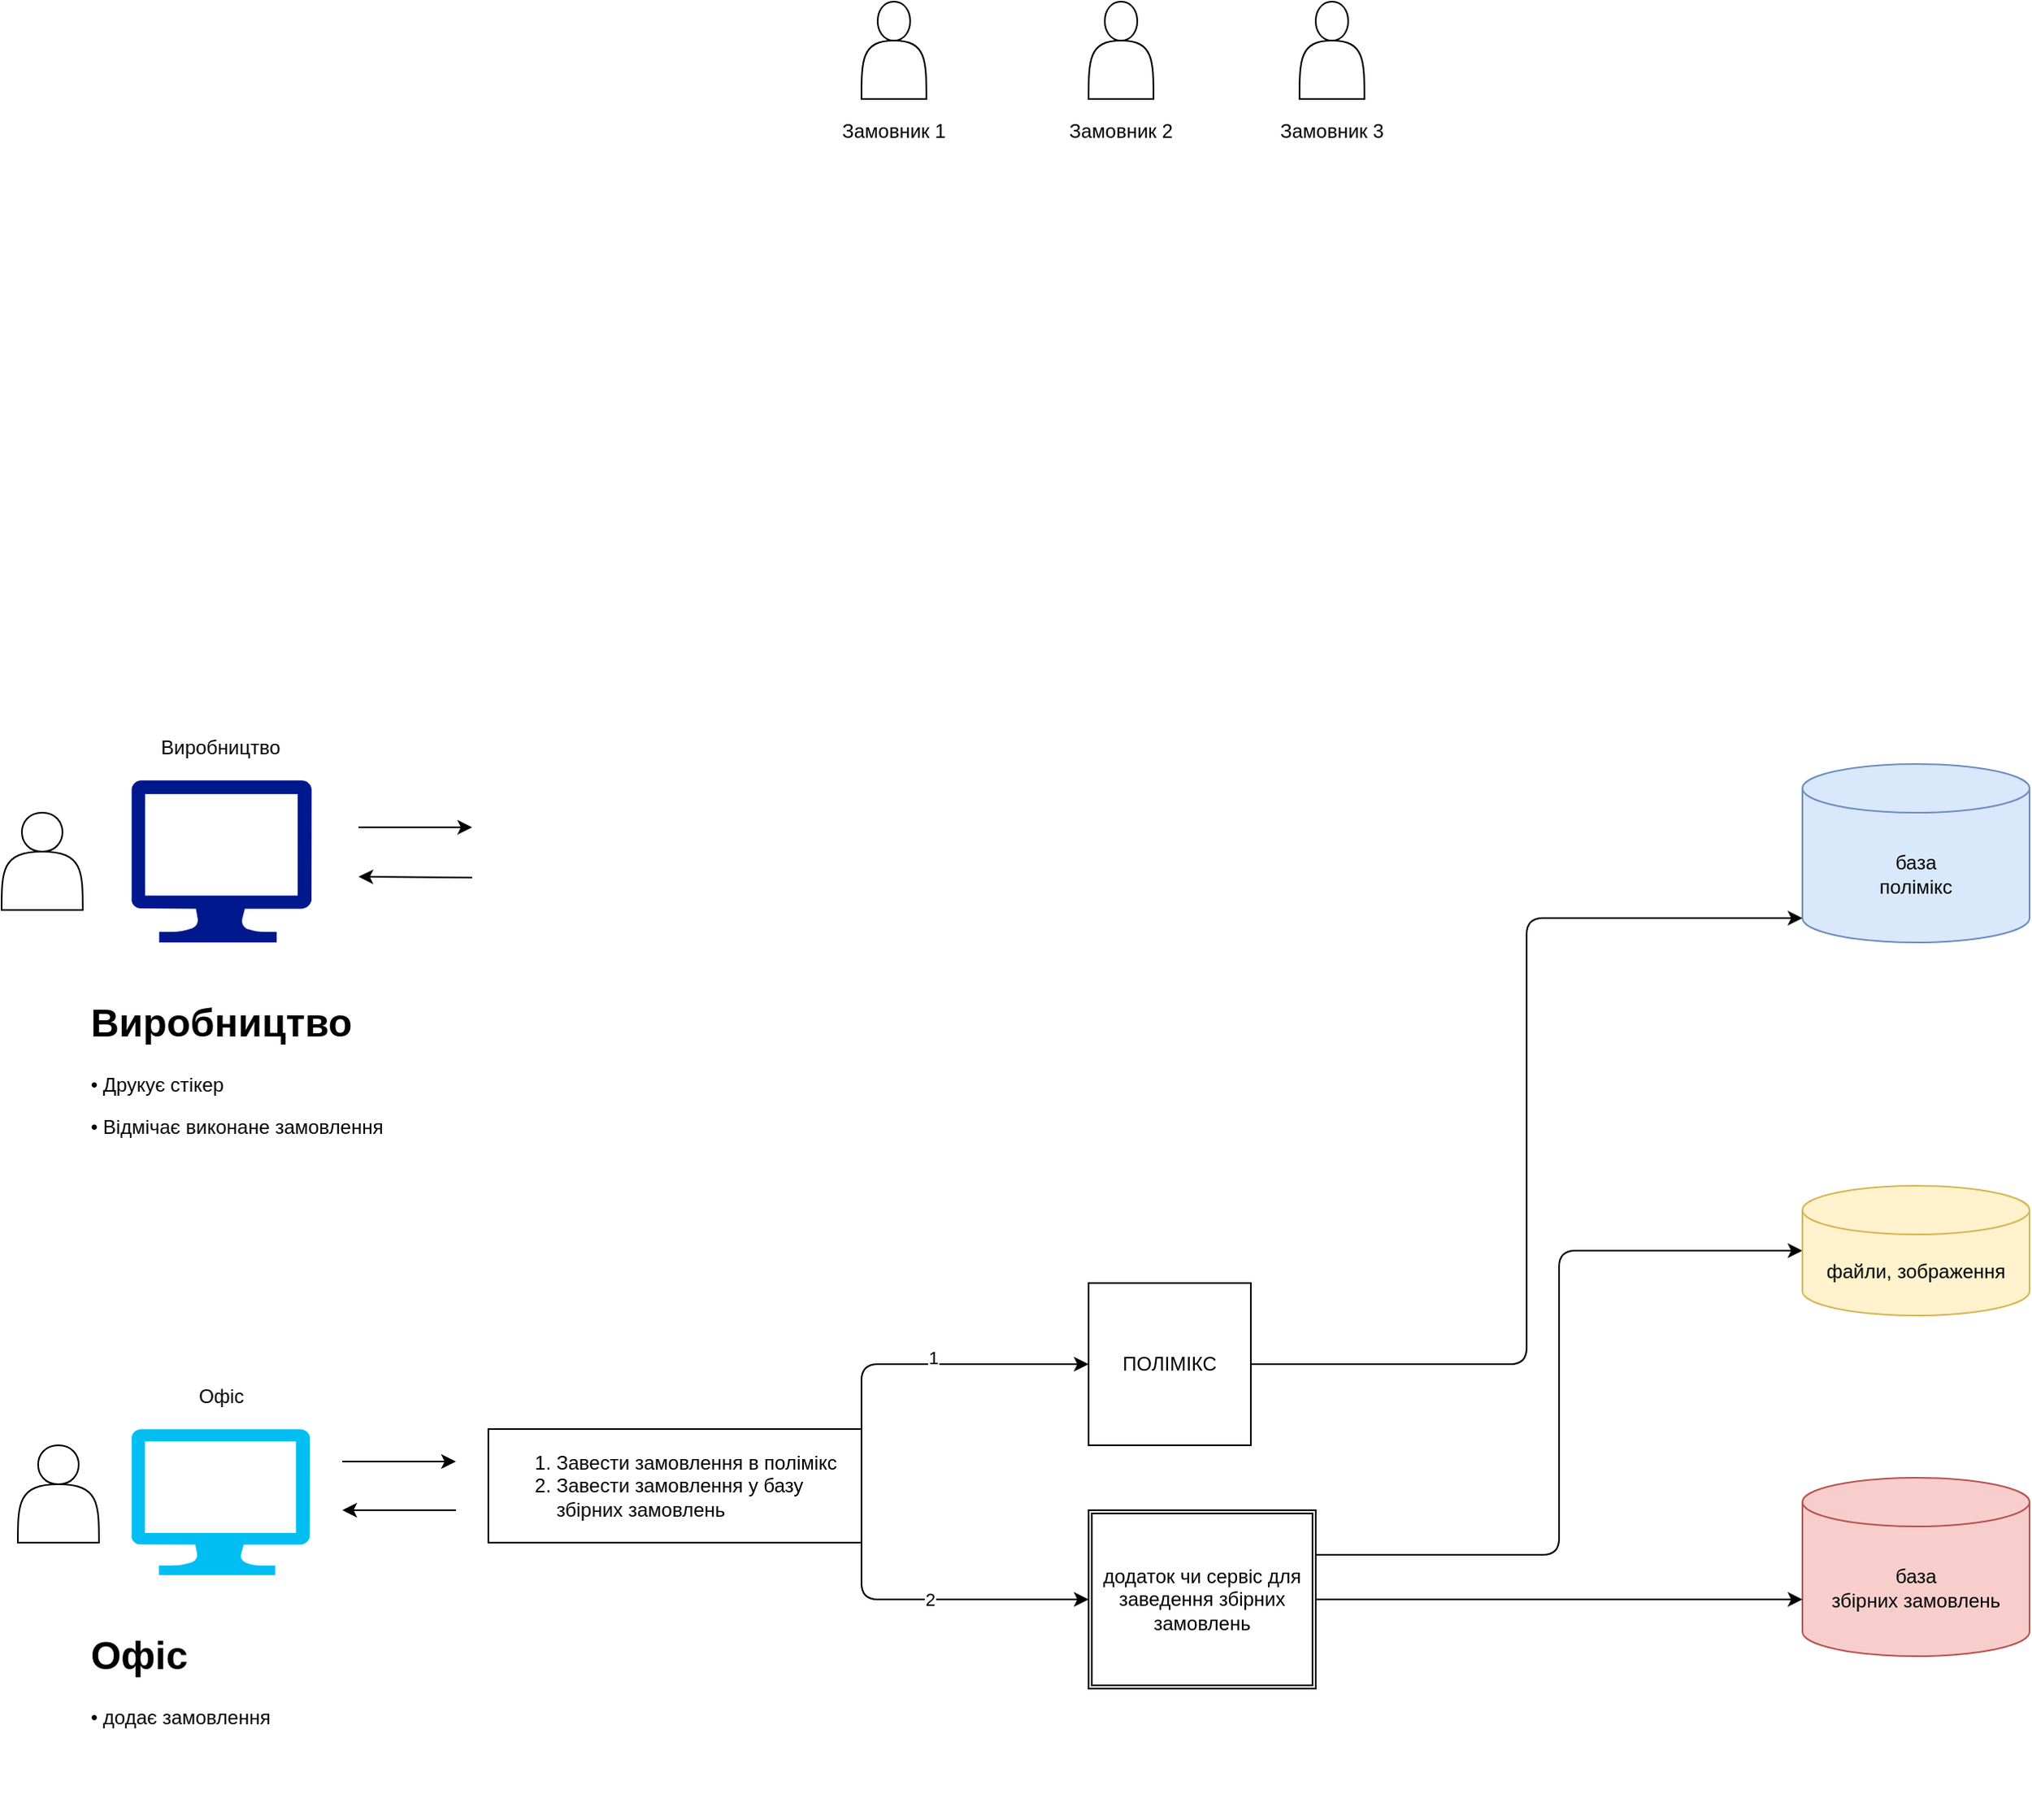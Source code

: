 <mxfile version="14.6.6" type="github">
  <diagram name="Page-1" id="12e1b939-464a-85fe-373e-61e167be1490">
    <mxGraphModel dx="1685" dy="891" grid="1" gridSize="10" guides="1" tooltips="1" connect="1" arrows="1" fold="1" page="1" pageScale="1.5" pageWidth="1169" pageHeight="826" background="#ffffff" math="0" shadow="0">
      <root>
        <mxCell id="0" />
        <mxCell id="1" parent="0" />
        <mxCell id="r-cdDHOCOQJCGdyeqQd3-2" value="" style="shape=actor;whiteSpace=wrap;html=1;" vertex="1" parent="1">
          <mxGeometry x="170" y="620" width="50" height="60" as="geometry" />
        </mxCell>
        <mxCell id="r-cdDHOCOQJCGdyeqQd3-3" value="" style="aspect=fixed;pointerEvents=1;shadow=0;dashed=0;html=1;strokeColor=none;labelPosition=center;verticalLabelPosition=bottom;verticalAlign=top;align=center;fillColor=#00188D;shape=mxgraph.azure.computer" vertex="1" parent="1">
          <mxGeometry x="250" y="600" width="111.11" height="100" as="geometry" />
        </mxCell>
        <mxCell id="r-cdDHOCOQJCGdyeqQd3-5" value="" style="endArrow=classic;html=1;" edge="1" parent="1">
          <mxGeometry width="50" height="50" relative="1" as="geometry">
            <mxPoint x="390" y="629" as="sourcePoint" />
            <mxPoint x="460" y="629" as="targetPoint" />
          </mxGeometry>
        </mxCell>
        <mxCell id="r-cdDHOCOQJCGdyeqQd3-6" value="" style="endArrow=classic;html=1;" edge="1" parent="1">
          <mxGeometry width="50" height="50" relative="1" as="geometry">
            <mxPoint x="460" y="660" as="sourcePoint" />
            <mxPoint x="390" y="659.5" as="targetPoint" />
          </mxGeometry>
        </mxCell>
        <mxCell id="r-cdDHOCOQJCGdyeqQd3-7" value="" style="verticalLabelPosition=bottom;html=1;verticalAlign=top;align=center;strokeColor=none;fillColor=#00BEF2;shape=mxgraph.azure.computer;pointerEvents=1;" vertex="1" parent="1">
          <mxGeometry x="250" y="1000" width="110" height="90" as="geometry" />
        </mxCell>
        <mxCell id="r-cdDHOCOQJCGdyeqQd3-8" value="" style="shape=actor;whiteSpace=wrap;html=1;" vertex="1" parent="1">
          <mxGeometry x="180" y="1010" width="50" height="60" as="geometry" />
        </mxCell>
        <mxCell id="r-cdDHOCOQJCGdyeqQd3-10" value="" style="endArrow=classic;html=1;" edge="1" parent="1">
          <mxGeometry width="50" height="50" relative="1" as="geometry">
            <mxPoint x="380" y="1020" as="sourcePoint" />
            <mxPoint x="450" y="1020" as="targetPoint" />
          </mxGeometry>
        </mxCell>
        <mxCell id="r-cdDHOCOQJCGdyeqQd3-11" value="" style="endArrow=classic;html=1;" edge="1" parent="1">
          <mxGeometry width="50" height="50" relative="1" as="geometry">
            <mxPoint x="450" y="1050" as="sourcePoint" />
            <mxPoint x="380" y="1050" as="targetPoint" />
          </mxGeometry>
        </mxCell>
        <mxCell id="r-cdDHOCOQJCGdyeqQd3-15" value="Виробництво" style="text;html=1;strokeColor=none;fillColor=none;align=center;verticalAlign=middle;whiteSpace=wrap;rounded=0;" vertex="1" parent="1">
          <mxGeometry x="285" y="570" width="40" height="20" as="geometry" />
        </mxCell>
        <mxCell id="r-cdDHOCOQJCGdyeqQd3-16" value="Офіс" style="text;html=1;strokeColor=none;fillColor=none;align=center;verticalAlign=middle;whiteSpace=wrap;rounded=0;" vertex="1" parent="1">
          <mxGeometry x="273.05" y="970" width="65" height="20" as="geometry" />
        </mxCell>
        <mxCell id="r-cdDHOCOQJCGdyeqQd3-17" value="база&lt;br&gt;полімікс" style="shape=cylinder3;whiteSpace=wrap;html=1;boundedLbl=1;backgroundOutline=1;size=15;fillColor=#dae8fc;strokeColor=#6c8ebf;" vertex="1" parent="1">
          <mxGeometry x="1280" y="590" width="140" height="110" as="geometry" />
        </mxCell>
        <mxCell id="r-cdDHOCOQJCGdyeqQd3-18" value="база&lt;br&gt;збірних замовлень" style="shape=cylinder3;whiteSpace=wrap;html=1;boundedLbl=1;backgroundOutline=1;size=15;fillColor=#f8cecc;strokeColor=#b85450;" vertex="1" parent="1">
          <mxGeometry x="1280" y="1030" width="140" height="110" as="geometry" />
        </mxCell>
        <mxCell id="r-cdDHOCOQJCGdyeqQd3-19" value="&lt;h1&gt;Виробництво&lt;/h1&gt;&lt;p&gt;• Друкує стікер&lt;/p&gt;&lt;p&gt;• Відмічає виконане замовлення&lt;/p&gt;" style="text;html=1;strokeColor=none;fillColor=none;spacing=5;spacingTop=-20;whiteSpace=wrap;overflow=hidden;rounded=0;" vertex="1" parent="1">
          <mxGeometry x="220" y="730" width="210" height="120" as="geometry" />
        </mxCell>
        <mxCell id="r-cdDHOCOQJCGdyeqQd3-20" value="&lt;h1&gt;Офіс&lt;/h1&gt;&lt;p&gt;• додає замовлення&lt;/p&gt;" style="text;html=1;strokeColor=none;fillColor=none;spacing=5;spacingTop=-20;whiteSpace=wrap;overflow=hidden;rounded=0;" vertex="1" parent="1">
          <mxGeometry x="220" y="1120" width="210" height="120" as="geometry" />
        </mxCell>
        <mxCell id="r-cdDHOCOQJCGdyeqQd3-24" style="edgeStyle=orthogonalEdgeStyle;rounded=1;orthogonalLoop=1;jettySize=auto;html=1;exitX=1;exitY=0;exitDx=0;exitDy=0;entryX=0;entryY=0.5;entryDx=0;entryDy=0;" edge="1" parent="1" source="r-cdDHOCOQJCGdyeqQd3-22" target="r-cdDHOCOQJCGdyeqQd3-23">
          <mxGeometry relative="1" as="geometry">
            <Array as="points">
              <mxPoint x="700" y="960" />
            </Array>
          </mxGeometry>
        </mxCell>
        <mxCell id="r-cdDHOCOQJCGdyeqQd3-25" value="1" style="edgeLabel;html=1;align=center;verticalAlign=middle;resizable=0;points=[];" vertex="1" connectable="0" parent="r-cdDHOCOQJCGdyeqQd3-24">
          <mxGeometry x="-0.064" y="4" relative="1" as="geometry">
            <mxPoint as="offset" />
          </mxGeometry>
        </mxCell>
        <mxCell id="r-cdDHOCOQJCGdyeqQd3-27" style="edgeStyle=orthogonalEdgeStyle;rounded=1;orthogonalLoop=1;jettySize=auto;html=1;exitX=1;exitY=1;exitDx=0;exitDy=0;entryX=0;entryY=0.5;entryDx=0;entryDy=0;" edge="1" parent="1" source="r-cdDHOCOQJCGdyeqQd3-22" target="r-cdDHOCOQJCGdyeqQd3-26">
          <mxGeometry relative="1" as="geometry" />
        </mxCell>
        <mxCell id="r-cdDHOCOQJCGdyeqQd3-28" value="2" style="edgeLabel;html=1;align=center;verticalAlign=middle;resizable=0;points=[];" vertex="1" connectable="0" parent="r-cdDHOCOQJCGdyeqQd3-27">
          <mxGeometry x="-0.128" relative="1" as="geometry">
            <mxPoint as="offset" />
          </mxGeometry>
        </mxCell>
        <mxCell id="r-cdDHOCOQJCGdyeqQd3-22" value="&lt;ol&gt;&lt;li&gt;Завести замовлення в полімікс&lt;/li&gt;&lt;li&gt;Завести замовлення у базу збірних замовлень&lt;/li&gt;&lt;/ol&gt;" style="rounded=0;whiteSpace=wrap;html=1;align=left;" vertex="1" parent="1">
          <mxGeometry x="470" y="1000" width="230" height="70" as="geometry" />
        </mxCell>
        <mxCell id="r-cdDHOCOQJCGdyeqQd3-30" style="edgeStyle=orthogonalEdgeStyle;rounded=1;orthogonalLoop=1;jettySize=auto;html=1;entryX=0;entryY=1;entryDx=0;entryDy=-15;entryPerimeter=0;" edge="1" parent="1" source="r-cdDHOCOQJCGdyeqQd3-23" target="r-cdDHOCOQJCGdyeqQd3-17">
          <mxGeometry relative="1" as="geometry" />
        </mxCell>
        <mxCell id="r-cdDHOCOQJCGdyeqQd3-23" value="ПОЛІМІКС" style="whiteSpace=wrap;html=1;aspect=fixed;" vertex="1" parent="1">
          <mxGeometry x="840" y="910" width="100" height="100" as="geometry" />
        </mxCell>
        <mxCell id="r-cdDHOCOQJCGdyeqQd3-31" style="edgeStyle=orthogonalEdgeStyle;rounded=1;orthogonalLoop=1;jettySize=auto;html=1;entryX=0;entryY=0;entryDx=0;entryDy=75;entryPerimeter=0;" edge="1" parent="1" source="r-cdDHOCOQJCGdyeqQd3-26" target="r-cdDHOCOQJCGdyeqQd3-18">
          <mxGeometry relative="1" as="geometry" />
        </mxCell>
        <mxCell id="r-cdDHOCOQJCGdyeqQd3-32" style="edgeStyle=orthogonalEdgeStyle;rounded=1;orthogonalLoop=1;jettySize=auto;html=1;exitX=1;exitY=0.25;exitDx=0;exitDy=0;entryX=0;entryY=0.5;entryDx=0;entryDy=0;entryPerimeter=0;" edge="1" parent="1" source="r-cdDHOCOQJCGdyeqQd3-26" target="r-cdDHOCOQJCGdyeqQd3-29">
          <mxGeometry relative="1" as="geometry" />
        </mxCell>
        <mxCell id="r-cdDHOCOQJCGdyeqQd3-26" value="додаток чи сервіс для заведення збірних замовлень" style="shape=ext;double=1;rounded=0;whiteSpace=wrap;html=1;" vertex="1" parent="1">
          <mxGeometry x="840" y="1050" width="140" height="110" as="geometry" />
        </mxCell>
        <mxCell id="r-cdDHOCOQJCGdyeqQd3-29" value="файли, зображення" style="shape=cylinder3;whiteSpace=wrap;html=1;boundedLbl=1;backgroundOutline=1;size=15;fillColor=#fff2cc;strokeColor=#d6b656;" vertex="1" parent="1">
          <mxGeometry x="1280" y="850" width="140" height="80" as="geometry" />
        </mxCell>
        <mxCell id="r-cdDHOCOQJCGdyeqQd3-33" value="" style="shape=actor;whiteSpace=wrap;html=1;" vertex="1" parent="1">
          <mxGeometry x="700" y="120" width="40" height="60" as="geometry" />
        </mxCell>
        <mxCell id="r-cdDHOCOQJCGdyeqQd3-34" value="" style="shape=actor;whiteSpace=wrap;html=1;" vertex="1" parent="1">
          <mxGeometry x="840" y="120" width="40" height="60" as="geometry" />
        </mxCell>
        <mxCell id="r-cdDHOCOQJCGdyeqQd3-35" value="" style="shape=actor;whiteSpace=wrap;html=1;" vertex="1" parent="1">
          <mxGeometry x="970" y="120" width="40" height="60" as="geometry" />
        </mxCell>
        <mxCell id="r-cdDHOCOQJCGdyeqQd3-36" value="Замовник 1" style="text;html=1;strokeColor=none;fillColor=none;align=center;verticalAlign=middle;whiteSpace=wrap;rounded=0;" vertex="1" parent="1">
          <mxGeometry x="680" y="190" width="80" height="20" as="geometry" />
        </mxCell>
        <mxCell id="r-cdDHOCOQJCGdyeqQd3-37" value="Замовник 2" style="text;html=1;strokeColor=none;fillColor=none;align=center;verticalAlign=middle;whiteSpace=wrap;rounded=0;" vertex="1" parent="1">
          <mxGeometry x="820" y="190" width="80" height="20" as="geometry" />
        </mxCell>
        <mxCell id="r-cdDHOCOQJCGdyeqQd3-38" value="Замовник 3" style="text;html=1;strokeColor=none;fillColor=none;align=center;verticalAlign=middle;whiteSpace=wrap;rounded=0;" vertex="1" parent="1">
          <mxGeometry x="950" y="190" width="80" height="20" as="geometry" />
        </mxCell>
      </root>
    </mxGraphModel>
  </diagram>
</mxfile>
